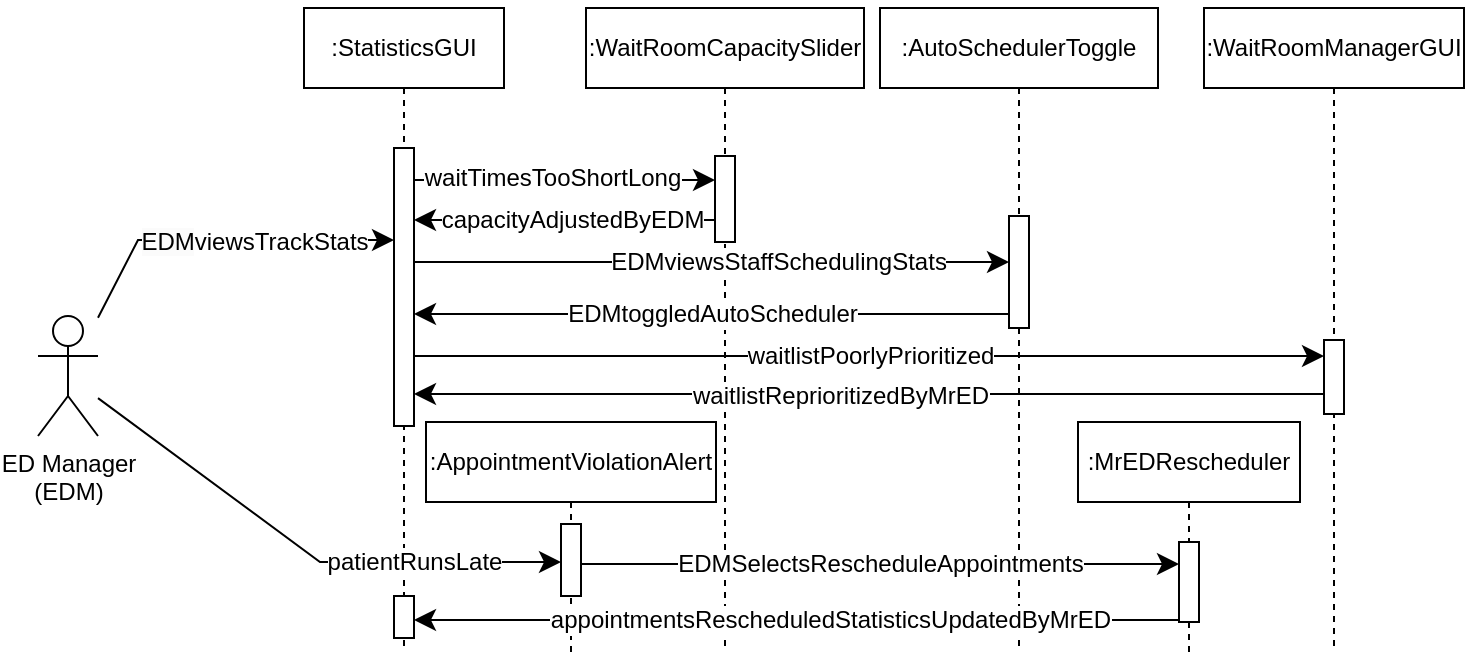 <mxfile version="24.7.17">
  <diagram name="Page-1" id="2YBvvXClWsGukQMizWep">
    <mxGraphModel dx="789" dy="494" grid="0" gridSize="10" guides="1" tooltips="1" connect="1" arrows="1" fold="1" page="1" pageScale="1" pageWidth="850" pageHeight="1100" background="#ffffff" math="0" shadow="0">
      <root>
        <mxCell id="0" />
        <mxCell id="1" parent="0" />
        <mxCell id="99FT_-au7CRat3UAY1YA-53" value="" style="rounded=0;whiteSpace=wrap;html=1;strokeColor=none;" parent="1" vertex="1">
          <mxGeometry x="617" y="56" width="156" height="331" as="geometry" />
        </mxCell>
        <mxCell id="99FT_-au7CRat3UAY1YA-52" value="" style="rounded=0;whiteSpace=wrap;html=1;strokeColor=none;" parent="1" vertex="1">
          <mxGeometry x="60" y="56" width="151" height="271" as="geometry" />
        </mxCell>
        <mxCell id="aM9ryv3xv72pqoxQDRHE-1" value=":StatisticsGUI" style="shape=umlLifeline;perimeter=lifelinePerimeter;whiteSpace=wrap;html=1;container=0;dropTarget=0;collapsible=0;recursiveResize=0;outlineConnect=0;portConstraint=eastwest;newEdgeStyle={&quot;edgeStyle&quot;:&quot;elbowEdgeStyle&quot;,&quot;elbow&quot;:&quot;vertical&quot;,&quot;curved&quot;:0,&quot;rounded&quot;:0};" parent="1" vertex="1">
          <mxGeometry x="185" y="60" width="100" height="322" as="geometry" />
        </mxCell>
        <mxCell id="aM9ryv3xv72pqoxQDRHE-2" value="" style="html=1;points=[];perimeter=orthogonalPerimeter;outlineConnect=0;targetShapes=umlLifeline;portConstraint=eastwest;newEdgeStyle={&quot;edgeStyle&quot;:&quot;elbowEdgeStyle&quot;,&quot;elbow&quot;:&quot;vertical&quot;,&quot;curved&quot;:0,&quot;rounded&quot;:0};" parent="aM9ryv3xv72pqoxQDRHE-1" vertex="1">
          <mxGeometry x="45" y="70" width="10" height="139" as="geometry" />
        </mxCell>
        <mxCell id="99FT_-au7CRat3UAY1YA-47" value="" style="html=1;points=[];perimeter=orthogonalPerimeter;outlineConnect=0;targetShapes=umlLifeline;portConstraint=eastwest;newEdgeStyle={&quot;edgeStyle&quot;:&quot;elbowEdgeStyle&quot;,&quot;elbow&quot;:&quot;vertical&quot;,&quot;curved&quot;:0,&quot;rounded&quot;:0};" parent="aM9ryv3xv72pqoxQDRHE-1" vertex="1">
          <mxGeometry x="45" y="294" width="10" height="21" as="geometry" />
        </mxCell>
        <mxCell id="aM9ryv3xv72pqoxQDRHE-5" value=":WaitRoomCapacitySlider" style="shape=umlLifeline;perimeter=lifelinePerimeter;whiteSpace=wrap;html=1;container=0;dropTarget=0;collapsible=0;recursiveResize=0;outlineConnect=0;portConstraint=eastwest;newEdgeStyle={&quot;edgeStyle&quot;:&quot;elbowEdgeStyle&quot;,&quot;elbow&quot;:&quot;vertical&quot;,&quot;curved&quot;:0,&quot;rounded&quot;:0};" parent="1" vertex="1">
          <mxGeometry x="326" y="60" width="139" height="320" as="geometry" />
        </mxCell>
        <mxCell id="aM9ryv3xv72pqoxQDRHE-6" value="" style="html=1;points=[];perimeter=orthogonalPerimeter;outlineConnect=0;targetShapes=umlLifeline;portConstraint=eastwest;newEdgeStyle={&quot;edgeStyle&quot;:&quot;elbowEdgeStyle&quot;,&quot;elbow&quot;:&quot;vertical&quot;,&quot;curved&quot;:0,&quot;rounded&quot;:0};" parent="aM9ryv3xv72pqoxQDRHE-5" vertex="1">
          <mxGeometry x="64.5" y="74" width="10" height="43" as="geometry" />
        </mxCell>
        <mxCell id="99FT_-au7CRat3UAY1YA-30" value="" style="edgeStyle=none;curved=0;rounded=0;orthogonalLoop=1;jettySize=auto;html=1;fontSize=12;startSize=8;endSize=8;" parent="1" source="99FT_-au7CRat3UAY1YA-1" target="aM9ryv3xv72pqoxQDRHE-2" edge="1">
          <mxGeometry x="-0.018" y="4" relative="1" as="geometry">
            <Array as="points">
              <mxPoint x="102" y="176" />
            </Array>
            <mxPoint as="offset" />
          </mxGeometry>
        </mxCell>
        <mxCell id="99FT_-au7CRat3UAY1YA-33" value="&lt;span style=&quot;background-color: rgb(251, 251, 251);&quot;&gt;EDM&lt;/span&gt;viewsTrackStats" style="edgeLabel;html=1;align=center;verticalAlign=middle;resizable=0;points=[];fontSize=12;" parent="99FT_-au7CRat3UAY1YA-30" vertex="1" connectable="0">
          <mxGeometry x="0.087" y="-1" relative="1" as="geometry">
            <mxPoint x="8" as="offset" />
          </mxGeometry>
        </mxCell>
        <mxCell id="99FT_-au7CRat3UAY1YA-39" style="edgeStyle=none;curved=0;rounded=0;orthogonalLoop=1;jettySize=auto;html=1;fontSize=12;startSize=8;endSize=8;" parent="1" source="99FT_-au7CRat3UAY1YA-1" target="99FT_-au7CRat3UAY1YA-37" edge="1">
          <mxGeometry relative="1" as="geometry">
            <Array as="points">
              <mxPoint x="193" y="337" />
            </Array>
          </mxGeometry>
        </mxCell>
        <mxCell id="99FT_-au7CRat3UAY1YA-40" value="patientRunsLate" style="edgeLabel;html=1;align=center;verticalAlign=middle;resizable=0;points=[];fontSize=12;" parent="99FT_-au7CRat3UAY1YA-39" vertex="1" connectable="0">
          <mxGeometry x="0.183" y="-1" relative="1" as="geometry">
            <mxPoint x="32" y="-1" as="offset" />
          </mxGeometry>
        </mxCell>
        <mxCell id="99FT_-au7CRat3UAY1YA-1" value="ED Manager&lt;div&gt;(EDM)&lt;/div&gt;" style="shape=umlActor;verticalLabelPosition=bottom;verticalAlign=top;html=1;outlineConnect=0;" parent="1" vertex="1">
          <mxGeometry x="52" y="214" width="30" height="60" as="geometry" />
        </mxCell>
        <mxCell id="99FT_-au7CRat3UAY1YA-4" style="edgeStyle=elbowEdgeStyle;curved=0;rounded=0;orthogonalLoop=1;jettySize=auto;html=1;elbow=vertical;fontSize=12;startSize=8;endSize=8;" parent="1" source="aM9ryv3xv72pqoxQDRHE-2" target="aM9ryv3xv72pqoxQDRHE-6" edge="1">
          <mxGeometry relative="1" as="geometry">
            <mxPoint x="351" y="148" as="targetPoint" />
            <Array as="points">
              <mxPoint x="292" y="146" />
            </Array>
          </mxGeometry>
        </mxCell>
        <mxCell id="99FT_-au7CRat3UAY1YA-5" value="waitTimesTooShortLong" style="edgeLabel;html=1;align=center;verticalAlign=middle;resizable=0;points=[];fontSize=12;" parent="99FT_-au7CRat3UAY1YA-4" vertex="1" connectable="0">
          <mxGeometry x="0.202" y="1" relative="1" as="geometry">
            <mxPoint x="-22" as="offset" />
          </mxGeometry>
        </mxCell>
        <mxCell id="99FT_-au7CRat3UAY1YA-7" style="edgeStyle=elbowEdgeStyle;curved=0;rounded=0;orthogonalLoop=1;jettySize=auto;html=1;elbow=vertical;fontSize=12;startSize=8;endSize=8;" parent="1" source="aM9ryv3xv72pqoxQDRHE-6" target="aM9ryv3xv72pqoxQDRHE-2" edge="1">
          <mxGeometry relative="1" as="geometry">
            <Array as="points">
              <mxPoint x="314" y="166" />
            </Array>
          </mxGeometry>
        </mxCell>
        <mxCell id="99FT_-au7CRat3UAY1YA-8" value="capacityAdjustedByEDM" style="edgeLabel;html=1;align=center;verticalAlign=middle;resizable=0;points=[];fontSize=12;" parent="99FT_-au7CRat3UAY1YA-7" vertex="1" connectable="0">
          <mxGeometry x="-0.05" relative="1" as="geometry">
            <mxPoint as="offset" />
          </mxGeometry>
        </mxCell>
        <mxCell id="99FT_-au7CRat3UAY1YA-9" value=":AutoSchedulerToggle" style="shape=umlLifeline;perimeter=lifelinePerimeter;whiteSpace=wrap;html=1;container=0;dropTarget=0;collapsible=0;recursiveResize=0;outlineConnect=0;portConstraint=eastwest;newEdgeStyle={&quot;edgeStyle&quot;:&quot;elbowEdgeStyle&quot;,&quot;elbow&quot;:&quot;vertical&quot;,&quot;curved&quot;:0,&quot;rounded&quot;:0};" parent="1" vertex="1">
          <mxGeometry x="473" y="60" width="139" height="319" as="geometry" />
        </mxCell>
        <mxCell id="99FT_-au7CRat3UAY1YA-10" value="" style="html=1;points=[];perimeter=orthogonalPerimeter;outlineConnect=0;targetShapes=umlLifeline;portConstraint=eastwest;newEdgeStyle={&quot;edgeStyle&quot;:&quot;elbowEdgeStyle&quot;,&quot;elbow&quot;:&quot;vertical&quot;,&quot;curved&quot;:0,&quot;rounded&quot;:0};" parent="99FT_-au7CRat3UAY1YA-9" vertex="1">
          <mxGeometry x="64.5" y="104" width="10" height="56" as="geometry" />
        </mxCell>
        <mxCell id="99FT_-au7CRat3UAY1YA-12" value="" style="edgeStyle=elbowEdgeStyle;curved=0;rounded=0;orthogonalLoop=1;jettySize=auto;html=1;elbow=vertical;fontSize=12;startSize=8;endSize=8;" parent="1" source="aM9ryv3xv72pqoxQDRHE-2" target="99FT_-au7CRat3UAY1YA-10" edge="1">
          <mxGeometry x="-0.072" y="-3" relative="1" as="geometry">
            <Array as="points">
              <mxPoint x="394" y="187" />
            </Array>
            <mxPoint as="offset" />
          </mxGeometry>
        </mxCell>
        <mxCell id="kypo4o6VFsZm4fz2mjWa-2" value="EDMviewsStaffSchedulingStats" style="edgeLabel;html=1;align=center;verticalAlign=middle;resizable=0;points=[];fontSize=12;" vertex="1" connectable="0" parent="99FT_-au7CRat3UAY1YA-12">
          <mxGeometry x="0.351" y="1" relative="1" as="geometry">
            <mxPoint x="-19" y="1" as="offset" />
          </mxGeometry>
        </mxCell>
        <mxCell id="99FT_-au7CRat3UAY1YA-13" value="EDMtoggledAutoScheduler" style="edgeStyle=elbowEdgeStyle;curved=0;rounded=0;orthogonalLoop=1;jettySize=auto;html=1;elbow=vertical;fontSize=12;startSize=8;endSize=8;" parent="1" source="99FT_-au7CRat3UAY1YA-10" target="aM9ryv3xv72pqoxQDRHE-2" edge="1">
          <mxGeometry relative="1" as="geometry">
            <Array as="points">
              <mxPoint x="395" y="213" />
            </Array>
          </mxGeometry>
        </mxCell>
        <mxCell id="99FT_-au7CRat3UAY1YA-15" value=":WaitRoomManagerGUI" style="shape=umlLifeline;perimeter=lifelinePerimeter;whiteSpace=wrap;html=1;container=0;dropTarget=0;collapsible=0;recursiveResize=0;outlineConnect=0;portConstraint=eastwest;newEdgeStyle={&quot;edgeStyle&quot;:&quot;elbowEdgeStyle&quot;,&quot;elbow&quot;:&quot;vertical&quot;,&quot;curved&quot;:0,&quot;rounded&quot;:0};" parent="1" vertex="1">
          <mxGeometry x="635" y="60" width="130" height="322" as="geometry" />
        </mxCell>
        <mxCell id="99FT_-au7CRat3UAY1YA-21" style="edgeStyle=elbowEdgeStyle;curved=0;rounded=0;orthogonalLoop=1;jettySize=auto;html=1;elbow=vertical;fontSize=12;startSize=8;endSize=8;" parent="99FT_-au7CRat3UAY1YA-15" source="99FT_-au7CRat3UAY1YA-16" target="99FT_-au7CRat3UAY1YA-15" edge="1">
          <mxGeometry relative="1" as="geometry" />
        </mxCell>
        <mxCell id="99FT_-au7CRat3UAY1YA-22" style="edgeStyle=elbowEdgeStyle;curved=0;rounded=0;orthogonalLoop=1;jettySize=auto;html=1;elbow=vertical;fontSize=12;startSize=8;endSize=8;" parent="99FT_-au7CRat3UAY1YA-15" source="99FT_-au7CRat3UAY1YA-16" target="99FT_-au7CRat3UAY1YA-15" edge="1">
          <mxGeometry relative="1" as="geometry" />
        </mxCell>
        <mxCell id="99FT_-au7CRat3UAY1YA-25" style="edgeStyle=elbowEdgeStyle;curved=0;rounded=0;orthogonalLoop=1;jettySize=auto;html=1;elbow=vertical;fontSize=12;startSize=8;endSize=8;" parent="99FT_-au7CRat3UAY1YA-15" source="99FT_-au7CRat3UAY1YA-16" target="99FT_-au7CRat3UAY1YA-15" edge="1">
          <mxGeometry relative="1" as="geometry" />
        </mxCell>
        <mxCell id="99FT_-au7CRat3UAY1YA-16" value="" style="html=1;points=[];perimeter=orthogonalPerimeter;outlineConnect=0;targetShapes=umlLifeline;portConstraint=eastwest;newEdgeStyle={&quot;edgeStyle&quot;:&quot;elbowEdgeStyle&quot;,&quot;elbow&quot;:&quot;vertical&quot;,&quot;curved&quot;:0,&quot;rounded&quot;:0};" parent="99FT_-au7CRat3UAY1YA-15" vertex="1">
          <mxGeometry x="60" y="166" width="10" height="37" as="geometry" />
        </mxCell>
        <mxCell id="99FT_-au7CRat3UAY1YA-29" value="waitlistPoorlyPrioritized" style="edgeStyle=elbowEdgeStyle;curved=0;rounded=0;orthogonalLoop=1;jettySize=auto;html=1;elbow=vertical;fontSize=12;startSize=8;endSize=8;" parent="1" source="aM9ryv3xv72pqoxQDRHE-2" target="99FT_-au7CRat3UAY1YA-16" edge="1">
          <mxGeometry relative="1" as="geometry">
            <Array as="points">
              <mxPoint x="459" y="234" />
            </Array>
          </mxGeometry>
        </mxCell>
        <mxCell id="99FT_-au7CRat3UAY1YA-34" style="edgeStyle=elbowEdgeStyle;curved=0;rounded=0;orthogonalLoop=1;jettySize=auto;html=1;elbow=vertical;fontSize=12;startSize=8;endSize=8;" parent="1" source="99FT_-au7CRat3UAY1YA-16" target="aM9ryv3xv72pqoxQDRHE-2" edge="1">
          <mxGeometry relative="1" as="geometry">
            <Array as="points">
              <mxPoint x="464" y="253" />
            </Array>
          </mxGeometry>
        </mxCell>
        <mxCell id="99FT_-au7CRat3UAY1YA-35" value="waitlistReprioritizedByMrED" style="edgeLabel;html=1;align=center;verticalAlign=middle;resizable=0;points=[];fontSize=12;" parent="99FT_-au7CRat3UAY1YA-34" vertex="1" connectable="0">
          <mxGeometry x="0.064" y="1" relative="1" as="geometry">
            <mxPoint as="offset" />
          </mxGeometry>
        </mxCell>
        <mxCell id="99FT_-au7CRat3UAY1YA-36" value=":AppointmentViolationAlert" style="shape=umlLifeline;perimeter=lifelinePerimeter;whiteSpace=wrap;html=1;container=0;dropTarget=0;collapsible=0;recursiveResize=0;outlineConnect=0;portConstraint=eastwest;newEdgeStyle={&quot;edgeStyle&quot;:&quot;elbowEdgeStyle&quot;,&quot;elbow&quot;:&quot;vertical&quot;,&quot;curved&quot;:0,&quot;rounded&quot;:0};" parent="1" vertex="1">
          <mxGeometry x="246" y="267" width="145" height="116" as="geometry" />
        </mxCell>
        <mxCell id="99FT_-au7CRat3UAY1YA-37" value="" style="html=1;points=[];perimeter=orthogonalPerimeter;outlineConnect=0;targetShapes=umlLifeline;portConstraint=eastwest;newEdgeStyle={&quot;edgeStyle&quot;:&quot;elbowEdgeStyle&quot;,&quot;elbow&quot;:&quot;vertical&quot;,&quot;curved&quot;:0,&quot;rounded&quot;:0};" parent="99FT_-au7CRat3UAY1YA-36" vertex="1">
          <mxGeometry x="67.5" y="51" width="10" height="36" as="geometry" />
        </mxCell>
        <mxCell id="99FT_-au7CRat3UAY1YA-41" value=":MrEDRescheduler" style="shape=umlLifeline;perimeter=lifelinePerimeter;whiteSpace=wrap;html=1;container=0;dropTarget=0;collapsible=0;recursiveResize=0;outlineConnect=0;portConstraint=eastwest;newEdgeStyle={&quot;edgeStyle&quot;:&quot;elbowEdgeStyle&quot;,&quot;elbow&quot;:&quot;vertical&quot;,&quot;curved&quot;:0,&quot;rounded&quot;:0};" parent="1" vertex="1">
          <mxGeometry x="572" y="267" width="111" height="117" as="geometry" />
        </mxCell>
        <mxCell id="99FT_-au7CRat3UAY1YA-42" value="" style="html=1;points=[];perimeter=orthogonalPerimeter;outlineConnect=0;targetShapes=umlLifeline;portConstraint=eastwest;newEdgeStyle={&quot;edgeStyle&quot;:&quot;elbowEdgeStyle&quot;,&quot;elbow&quot;:&quot;vertical&quot;,&quot;curved&quot;:0,&quot;rounded&quot;:0};" parent="99FT_-au7CRat3UAY1YA-41" vertex="1">
          <mxGeometry x="50.5" y="60" width="10" height="40" as="geometry" />
        </mxCell>
        <mxCell id="99FT_-au7CRat3UAY1YA-44" value="EDMSelectsRescheduleAppointments" style="edgeStyle=elbowEdgeStyle;curved=0;rounded=0;orthogonalLoop=1;jettySize=auto;html=1;elbow=vertical;fontSize=12;startSize=8;endSize=8;" parent="1" source="99FT_-au7CRat3UAY1YA-37" target="99FT_-au7CRat3UAY1YA-42" edge="1">
          <mxGeometry relative="1" as="geometry">
            <Array as="points">
              <mxPoint x="468" y="338" />
            </Array>
          </mxGeometry>
        </mxCell>
        <mxCell id="99FT_-au7CRat3UAY1YA-48" style="edgeStyle=elbowEdgeStyle;curved=0;rounded=0;orthogonalLoop=1;jettySize=auto;html=1;elbow=vertical;fontSize=12;startSize=8;endSize=8;" parent="1" source="99FT_-au7CRat3UAY1YA-42" target="99FT_-au7CRat3UAY1YA-47" edge="1">
          <mxGeometry relative="1" as="geometry">
            <Array as="points">
              <mxPoint x="432" y="366" />
            </Array>
          </mxGeometry>
        </mxCell>
        <mxCell id="99FT_-au7CRat3UAY1YA-49" value="appointmentsRescheduledStatisticsUpdatedByMrED" style="edgeLabel;html=1;align=center;verticalAlign=middle;resizable=0;points=[];fontSize=12;" parent="99FT_-au7CRat3UAY1YA-48" vertex="1" connectable="0">
          <mxGeometry x="-0.087" relative="1" as="geometry">
            <mxPoint as="offset" />
          </mxGeometry>
        </mxCell>
      </root>
    </mxGraphModel>
  </diagram>
</mxfile>
